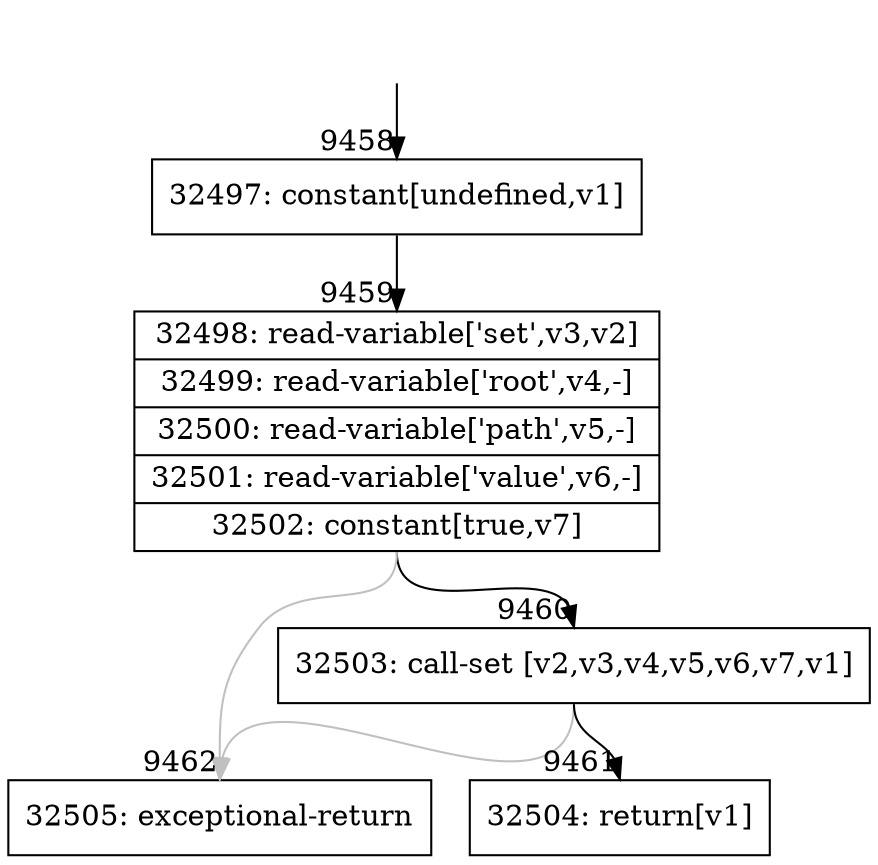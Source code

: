 digraph {
rankdir="TD"
BB_entry789[shape=none,label=""];
BB_entry789 -> BB9458 [tailport=s, headport=n, headlabel="    9458"]
BB9458 [shape=record label="{32497: constant[undefined,v1]}" ] 
BB9458 -> BB9459 [tailport=s, headport=n, headlabel="      9459"]
BB9459 [shape=record label="{32498: read-variable['set',v3,v2]|32499: read-variable['root',v4,-]|32500: read-variable['path',v5,-]|32501: read-variable['value',v6,-]|32502: constant[true,v7]}" ] 
BB9459 -> BB9460 [tailport=s, headport=n, headlabel="      9460"]
BB9459 -> BB9462 [tailport=s, headport=n, color=gray, headlabel="      9462"]
BB9460 [shape=record label="{32503: call-set [v2,v3,v4,v5,v6,v7,v1]}" ] 
BB9460 -> BB9461 [tailport=s, headport=n, headlabel="      9461"]
BB9460 -> BB9462 [tailport=s, headport=n, color=gray]
BB9461 [shape=record label="{32504: return[v1]}" ] 
BB9462 [shape=record label="{32505: exceptional-return}" ] 
//#$~ 16663
}
